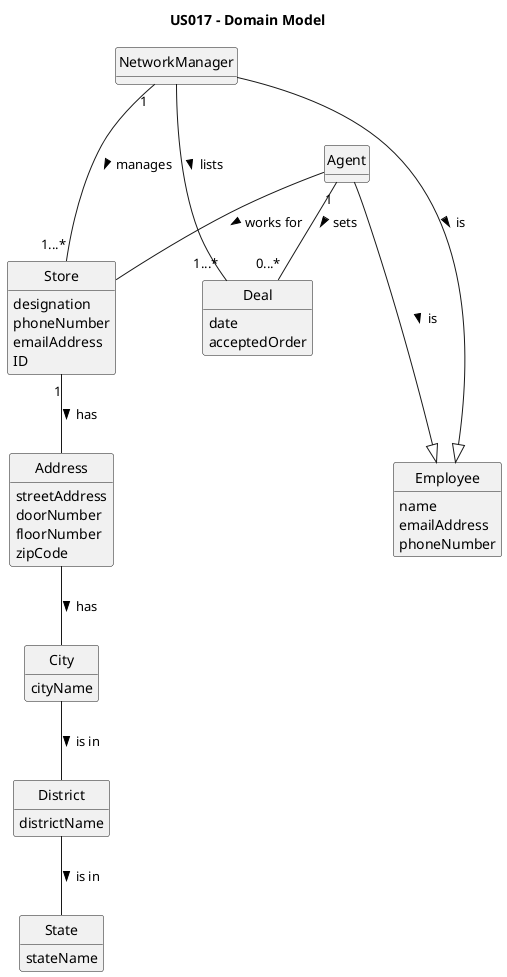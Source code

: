 @startuml
skinparam monochrome true
skinparam packageStyle rectangle
skinparam shadowing false

'left to right direction

hide circle
hide methods

title US017 - Domain Model
class Address{
streetAddress
zipCode
}

class State{
stateName
}

class District{
districtName
}

class City{
cityName
}

class Agent{
name
phoneNumber
emailAddress
pass
}

class Employee{
name
emailAddress
phoneNumber
}

@startuml
skinparam monochrome true
skinparam packageStyle rectangle
skinparam shadowing false
skinparam linetype dashed

'left to right direction

hide circle
hide methods

title US017 - Domain Model

class Deal{
date
acceptedOrder
}

class Store{
designation
phoneNumber
emailAddress
ID
}

class Address{
streetAddress
doorNumber
floorNumber
zipCode
}

class State{
stateName
}

class District{
districtName
}

class City{
cityName
}

class NetworkManager{
}

class Employee{
name
emailAddress
phoneNumber
}

class Agent{}


Store "1" -- Address : has >
Address -- City : has >
City -- District : is in >
District -- State : is in >
NetworkManager --- "1...*" Deal : lists >
NetworkManager --|> Employee : is >
Agent ---|> Employee : is >
Agent "1" -- "0...*" Deal : sets >
Agent -- Store : works for >
NetworkManager "1" --- "1...*" Store : manages >

@enduml